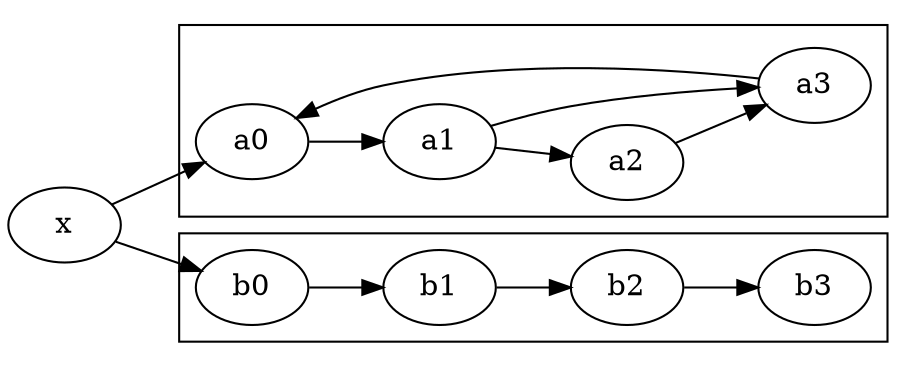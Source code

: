 digraph G
{
	rankdir = LR

	subgraph cluster_c0 {a0 -> a1 -> a2 -> a3;}
	subgraph cluster_c1 {b0 -> b1 -> b2 -> b3;}

	x -> a0;
	x -> b0;
	a1 -> a3;
	a3 -> a0;
}
